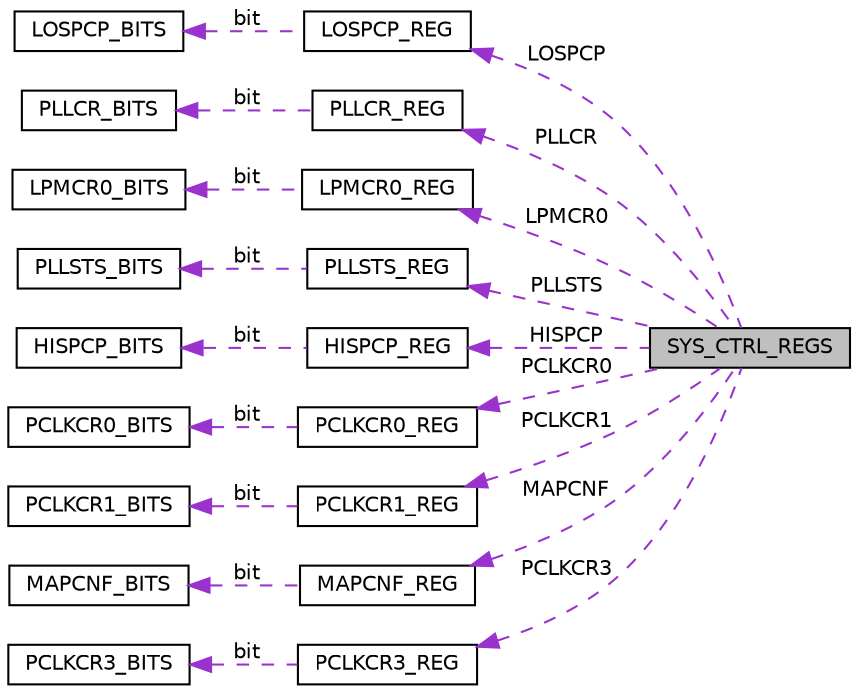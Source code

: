 digraph "SYS_CTRL_REGS"
{
  edge [fontname="Helvetica",fontsize="10",labelfontname="Helvetica",labelfontsize="10"];
  node [fontname="Helvetica",fontsize="10",shape=record];
  rankdir="LR";
  Node1 [label="SYS_CTRL_REGS",height=0.2,width=0.4,color="black", fillcolor="grey75", style="filled", fontcolor="black"];
  Node2 -> Node1 [dir="back",color="darkorchid3",fontsize="10",style="dashed",label=" LOSPCP" ,fontname="Helvetica"];
  Node2 [label="LOSPCP_REG",height=0.2,width=0.4,color="black", fillcolor="white", style="filled",URL="$union_l_o_s_p_c_p___r_e_g.html"];
  Node3 -> Node2 [dir="back",color="darkorchid3",fontsize="10",style="dashed",label=" bit" ,fontname="Helvetica"];
  Node3 [label="LOSPCP_BITS",height=0.2,width=0.4,color="black", fillcolor="white", style="filled",URL="$struct_l_o_s_p_c_p___b_i_t_s.html"];
  Node4 -> Node1 [dir="back",color="darkorchid3",fontsize="10",style="dashed",label=" PLLCR" ,fontname="Helvetica"];
  Node4 [label="PLLCR_REG",height=0.2,width=0.4,color="black", fillcolor="white", style="filled",URL="$union_p_l_l_c_r___r_e_g.html"];
  Node5 -> Node4 [dir="back",color="darkorchid3",fontsize="10",style="dashed",label=" bit" ,fontname="Helvetica"];
  Node5 [label="PLLCR_BITS",height=0.2,width=0.4,color="black", fillcolor="white", style="filled",URL="$struct_p_l_l_c_r___b_i_t_s.html"];
  Node6 -> Node1 [dir="back",color="darkorchid3",fontsize="10",style="dashed",label=" LPMCR0" ,fontname="Helvetica"];
  Node6 [label="LPMCR0_REG",height=0.2,width=0.4,color="black", fillcolor="white", style="filled",URL="$union_l_p_m_c_r0___r_e_g.html"];
  Node7 -> Node6 [dir="back",color="darkorchid3",fontsize="10",style="dashed",label=" bit" ,fontname="Helvetica"];
  Node7 [label="LPMCR0_BITS",height=0.2,width=0.4,color="black", fillcolor="white", style="filled",URL="$struct_l_p_m_c_r0___b_i_t_s.html"];
  Node8 -> Node1 [dir="back",color="darkorchid3",fontsize="10",style="dashed",label=" PLLSTS" ,fontname="Helvetica"];
  Node8 [label="PLLSTS_REG",height=0.2,width=0.4,color="black", fillcolor="white", style="filled",URL="$union_p_l_l_s_t_s___r_e_g.html"];
  Node9 -> Node8 [dir="back",color="darkorchid3",fontsize="10",style="dashed",label=" bit" ,fontname="Helvetica"];
  Node9 [label="PLLSTS_BITS",height=0.2,width=0.4,color="black", fillcolor="white", style="filled",URL="$struct_p_l_l_s_t_s___b_i_t_s.html"];
  Node10 -> Node1 [dir="back",color="darkorchid3",fontsize="10",style="dashed",label=" HISPCP" ,fontname="Helvetica"];
  Node10 [label="HISPCP_REG",height=0.2,width=0.4,color="black", fillcolor="white", style="filled",URL="$union_h_i_s_p_c_p___r_e_g.html"];
  Node11 -> Node10 [dir="back",color="darkorchid3",fontsize="10",style="dashed",label=" bit" ,fontname="Helvetica"];
  Node11 [label="HISPCP_BITS",height=0.2,width=0.4,color="black", fillcolor="white", style="filled",URL="$struct_h_i_s_p_c_p___b_i_t_s.html"];
  Node12 -> Node1 [dir="back",color="darkorchid3",fontsize="10",style="dashed",label=" PCLKCR0" ,fontname="Helvetica"];
  Node12 [label="PCLKCR0_REG",height=0.2,width=0.4,color="black", fillcolor="white", style="filled",URL="$union_p_c_l_k_c_r0___r_e_g.html"];
  Node13 -> Node12 [dir="back",color="darkorchid3",fontsize="10",style="dashed",label=" bit" ,fontname="Helvetica"];
  Node13 [label="PCLKCR0_BITS",height=0.2,width=0.4,color="black", fillcolor="white", style="filled",URL="$struct_p_c_l_k_c_r0___b_i_t_s.html"];
  Node14 -> Node1 [dir="back",color="darkorchid3",fontsize="10",style="dashed",label=" PCLKCR1" ,fontname="Helvetica"];
  Node14 [label="PCLKCR1_REG",height=0.2,width=0.4,color="black", fillcolor="white", style="filled",URL="$union_p_c_l_k_c_r1___r_e_g.html"];
  Node15 -> Node14 [dir="back",color="darkorchid3",fontsize="10",style="dashed",label=" bit" ,fontname="Helvetica"];
  Node15 [label="PCLKCR1_BITS",height=0.2,width=0.4,color="black", fillcolor="white", style="filled",URL="$struct_p_c_l_k_c_r1___b_i_t_s.html"];
  Node16 -> Node1 [dir="back",color="darkorchid3",fontsize="10",style="dashed",label=" MAPCNF" ,fontname="Helvetica"];
  Node16 [label="MAPCNF_REG",height=0.2,width=0.4,color="black", fillcolor="white", style="filled",URL="$union_m_a_p_c_n_f___r_e_g.html"];
  Node17 -> Node16 [dir="back",color="darkorchid3",fontsize="10",style="dashed",label=" bit" ,fontname="Helvetica"];
  Node17 [label="MAPCNF_BITS",height=0.2,width=0.4,color="black", fillcolor="white", style="filled",URL="$struct_m_a_p_c_n_f___b_i_t_s.html"];
  Node18 -> Node1 [dir="back",color="darkorchid3",fontsize="10",style="dashed",label=" PCLKCR3" ,fontname="Helvetica"];
  Node18 [label="PCLKCR3_REG",height=0.2,width=0.4,color="black", fillcolor="white", style="filled",URL="$union_p_c_l_k_c_r3___r_e_g.html"];
  Node19 -> Node18 [dir="back",color="darkorchid3",fontsize="10",style="dashed",label=" bit" ,fontname="Helvetica"];
  Node19 [label="PCLKCR3_BITS",height=0.2,width=0.4,color="black", fillcolor="white", style="filled",URL="$struct_p_c_l_k_c_r3___b_i_t_s.html"];
}
